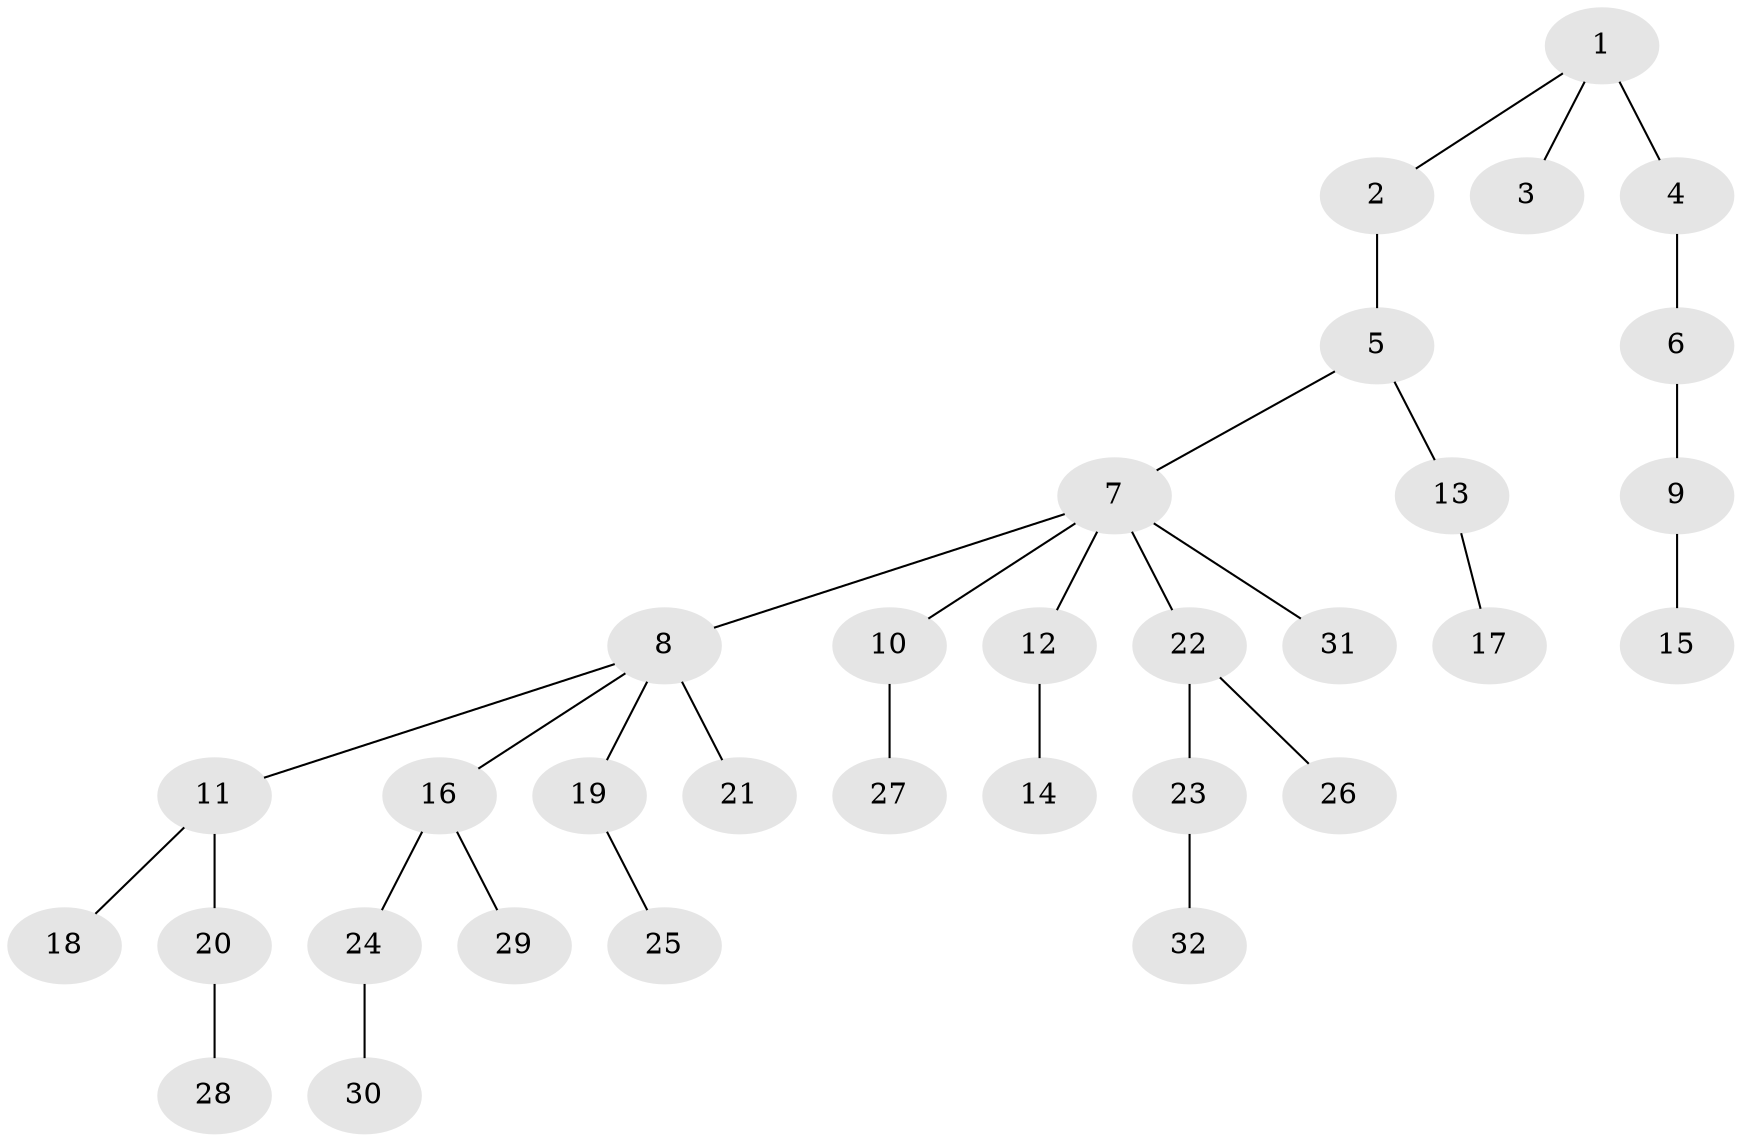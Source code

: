 // original degree distribution, {5: 0.016666666666666666, 6: 0.016666666666666666, 2: 0.16666666666666666, 3: 0.15, 7: 0.03333333333333333, 1: 0.5666666666666667, 4: 0.05}
// Generated by graph-tools (version 1.1) at 2025/51/03/04/25 22:51:57]
// undirected, 32 vertices, 31 edges
graph export_dot {
  node [color=gray90,style=filled];
  1;
  2;
  3;
  4;
  5;
  6;
  7;
  8;
  9;
  10;
  11;
  12;
  13;
  14;
  15;
  16;
  17;
  18;
  19;
  20;
  21;
  22;
  23;
  24;
  25;
  26;
  27;
  28;
  29;
  30;
  31;
  32;
  1 -- 2 [weight=1.0];
  1 -- 3 [weight=1.0];
  1 -- 4 [weight=2.0];
  2 -- 5 [weight=4.0];
  4 -- 6 [weight=1.0];
  5 -- 7 [weight=1.0];
  5 -- 13 [weight=1.0];
  6 -- 9 [weight=1.0];
  7 -- 8 [weight=1.0];
  7 -- 10 [weight=1.0];
  7 -- 12 [weight=1.0];
  7 -- 22 [weight=1.0];
  7 -- 31 [weight=1.0];
  8 -- 11 [weight=1.0];
  8 -- 16 [weight=1.0];
  8 -- 19 [weight=1.0];
  8 -- 21 [weight=2.0];
  9 -- 15 [weight=1.0];
  10 -- 27 [weight=1.0];
  11 -- 18 [weight=1.0];
  11 -- 20 [weight=1.0];
  12 -- 14 [weight=2.0];
  13 -- 17 [weight=1.0];
  16 -- 24 [weight=1.0];
  16 -- 29 [weight=1.0];
  19 -- 25 [weight=1.0];
  20 -- 28 [weight=1.0];
  22 -- 23 [weight=1.0];
  22 -- 26 [weight=1.0];
  23 -- 32 [weight=1.0];
  24 -- 30 [weight=1.0];
}
